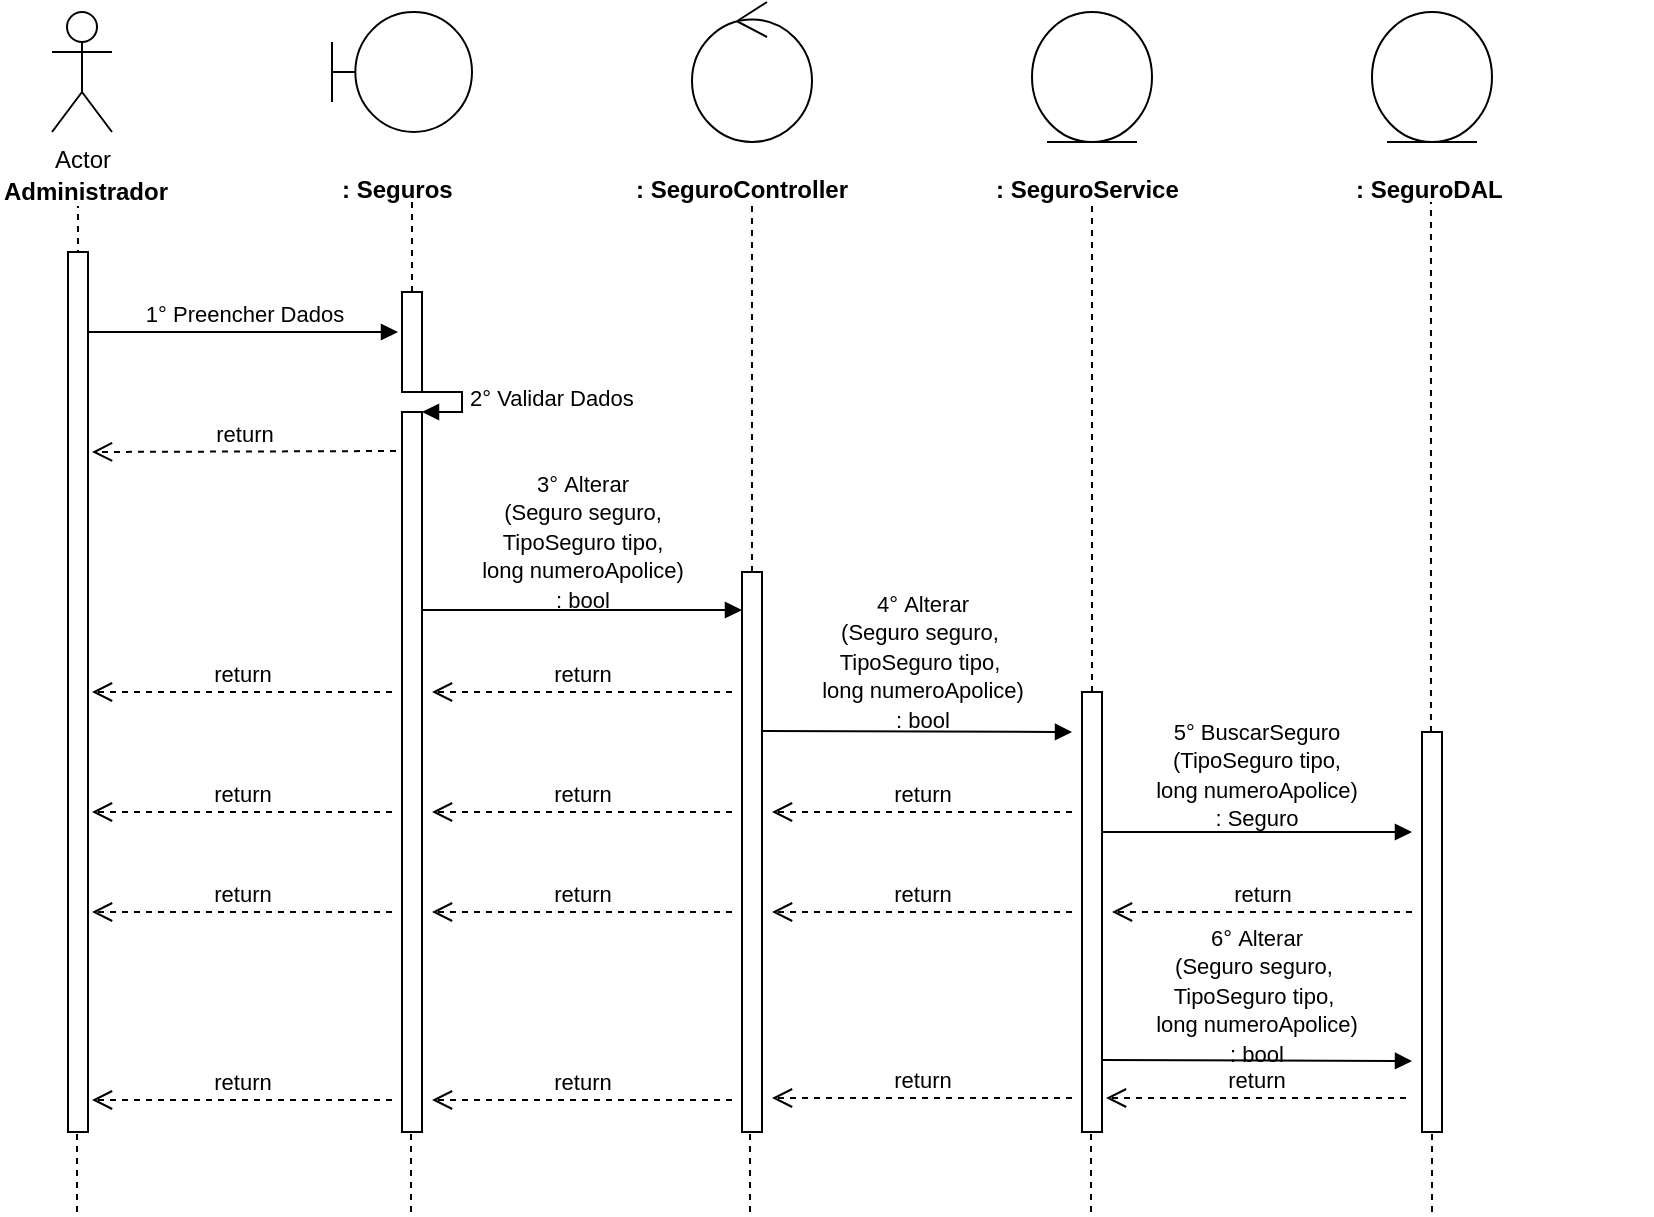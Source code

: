 <mxfile version="12.2.9" type="device" pages="1"><diagram id="5PIvMLJFDgbBGWH3Ssnq" name="Page-1"><mxGraphModel dx="984" dy="349" grid="1" gridSize="10" guides="1" tooltips="1" connect="1" arrows="1" fold="1" page="1" pageScale="1" pageWidth="827" pageHeight="1169" math="0" shadow="0"><root><mxCell id="0"/><mxCell id="1" parent="0"/><mxCell id="0rl8sCd2smoYntP0GRUY-1" value="Actor" style="shape=umlActor;verticalLabelPosition=bottom;labelBackgroundColor=#ffffff;verticalAlign=top;html=1;" parent="1" vertex="1"><mxGeometry x="120" y="40" width="30" height="60" as="geometry"/></mxCell><mxCell id="0rl8sCd2smoYntP0GRUY-3" value="&lt;b&gt;Administrador&lt;/b&gt;" style="text;html=1;resizable=0;points=[];autosize=1;align=left;verticalAlign=top;spacingTop=-4;" parent="1" vertex="1"><mxGeometry x="94" y="120" width="100" height="20" as="geometry"/></mxCell><mxCell id="0rl8sCd2smoYntP0GRUY-4" value="" style="endArrow=none;dashed=1;html=1;entryX=0.511;entryY=1.25;entryDx=0;entryDy=0;entryPerimeter=0;" parent="1" edge="1"><mxGeometry width="50" height="50" relative="1" as="geometry"><mxPoint x="133" y="480" as="sourcePoint"/><mxPoint x="132.99" y="137" as="targetPoint"/></mxGeometry></mxCell><mxCell id="0rl8sCd2smoYntP0GRUY-8" value="" style="shape=umlBoundary;whiteSpace=wrap;html=1;" parent="1" vertex="1"><mxGeometry x="260" y="40" width="70" height="60" as="geometry"/></mxCell><mxCell id="0rl8sCd2smoYntP0GRUY-11" value="&lt;b&gt;: Seguros&lt;/b&gt;" style="text;html=1;" parent="1" vertex="1"><mxGeometry x="263" y="115" width="150" height="30" as="geometry"/></mxCell><mxCell id="0rl8sCd2smoYntP0GRUY-12" value="" style="endArrow=none;dashed=1;html=1;entryX=0.511;entryY=1.25;entryDx=0;entryDy=0;entryPerimeter=0;" parent="1" source="0rl8sCd2smoYntP0GRUY-24" edge="1"><mxGeometry width="50" height="50" relative="1" as="geometry"><mxPoint x="300" y="480" as="sourcePoint"/><mxPoint x="299.99" y="135" as="targetPoint"/></mxGeometry></mxCell><mxCell id="0rl8sCd2smoYntP0GRUY-13" value="" style="ellipse;shape=umlControl;whiteSpace=wrap;html=1;" parent="1" vertex="1"><mxGeometry x="440" y="35" width="60" height="70" as="geometry"/></mxCell><mxCell id="0rl8sCd2smoYntP0GRUY-14" value="&lt;b&gt;: SeguroController&lt;/b&gt;" style="text;html=1;" parent="1" vertex="1"><mxGeometry x="410" y="115" width="150" height="30" as="geometry"/></mxCell><mxCell id="0rl8sCd2smoYntP0GRUY-15" value="" style="endArrow=none;dashed=1;html=1;entryX=0.511;entryY=1.25;entryDx=0;entryDy=0;entryPerimeter=0;" parent="1" source="0rl8sCd2smoYntP0GRUY-33" edge="1"><mxGeometry width="50" height="50" relative="1" as="geometry"><mxPoint x="470" y="480" as="sourcePoint"/><mxPoint x="469.99" y="135" as="targetPoint"/></mxGeometry></mxCell><mxCell id="0rl8sCd2smoYntP0GRUY-16" value="" style="ellipse;shape=umlEntity;whiteSpace=wrap;html=1;" parent="1" vertex="1"><mxGeometry x="610" y="40" width="60" height="65" as="geometry"/></mxCell><mxCell id="0rl8sCd2smoYntP0GRUY-17" value="&lt;b&gt;: SeguroService&lt;/b&gt;" style="text;html=1;" parent="1" vertex="1"><mxGeometry x="590" y="115" width="150" height="30" as="geometry"/></mxCell><mxCell id="0rl8sCd2smoYntP0GRUY-18" value="" style="ellipse;shape=umlEntity;whiteSpace=wrap;html=1;" parent="1" vertex="1"><mxGeometry x="780" y="40" width="60" height="65" as="geometry"/></mxCell><mxCell id="0rl8sCd2smoYntP0GRUY-19" value="&lt;b&gt;: SeguroDAL&lt;/b&gt;" style="text;html=1;" parent="1" vertex="1"><mxGeometry x="770" y="115" width="150" height="30" as="geometry"/></mxCell><mxCell id="0rl8sCd2smoYntP0GRUY-20" value="" style="endArrow=none;dashed=1;html=1;entryX=0.511;entryY=1.25;entryDx=0;entryDy=0;entryPerimeter=0;" parent="1" source="0rl8sCd2smoYntP0GRUY-40" edge="1"><mxGeometry width="50" height="50" relative="1" as="geometry"><mxPoint x="640" y="479" as="sourcePoint"/><mxPoint x="639.99" y="134" as="targetPoint"/></mxGeometry></mxCell><mxCell id="0rl8sCd2smoYntP0GRUY-21" value="" style="endArrow=none;dashed=1;html=1;entryX=0.511;entryY=1.25;entryDx=0;entryDy=0;entryPerimeter=0;" parent="1" source="0rl8sCd2smoYntP0GRUY-45" edge="1"><mxGeometry width="50" height="50" relative="1" as="geometry"><mxPoint x="809.5" y="480" as="sourcePoint"/><mxPoint x="809.49" y="135" as="targetPoint"/></mxGeometry></mxCell><mxCell id="0rl8sCd2smoYntP0GRUY-22" value="1° Preencher Dados" style="html=1;verticalAlign=bottom;endArrow=block;" parent="1" source="0rl8sCd2smoYntP0GRUY-37" edge="1"><mxGeometry width="80" relative="1" as="geometry"><mxPoint x="133" y="200" as="sourcePoint"/><mxPoint x="293" y="200" as="targetPoint"/><mxPoint as="offset"/></mxGeometry></mxCell><mxCell id="0rl8sCd2smoYntP0GRUY-24" value="" style="html=1;points=[];perimeter=orthogonalPerimeter;" parent="1" vertex="1"><mxGeometry x="295" y="180" width="10" height="50" as="geometry"/></mxCell><mxCell id="0rl8sCd2smoYntP0GRUY-25" value="" style="endArrow=none;dashed=1;html=1;entryX=0.511;entryY=1.25;entryDx=0;entryDy=0;entryPerimeter=0;" parent="1" source="0rl8sCd2smoYntP0GRUY-26" target="0rl8sCd2smoYntP0GRUY-24" edge="1"><mxGeometry width="50" height="50" relative="1" as="geometry"><mxPoint x="300" y="480" as="sourcePoint"/><mxPoint x="299.99" y="135" as="targetPoint"/></mxGeometry></mxCell><mxCell id="0rl8sCd2smoYntP0GRUY-27" value="2° Validar Dados" style="edgeStyle=orthogonalEdgeStyle;html=1;align=left;spacingLeft=2;endArrow=block;rounded=0;entryX=1;entryY=0;" parent="1" target="0rl8sCd2smoYntP0GRUY-26" edge="1"><mxGeometry relative="1" as="geometry"><mxPoint x="300" y="230" as="sourcePoint"/><Array as="points"><mxPoint x="325" y="230"/></Array></mxGeometry></mxCell><mxCell id="0rl8sCd2smoYntP0GRUY-26" value="" style="html=1;points=[];perimeter=orthogonalPerimeter;" parent="1" vertex="1"><mxGeometry x="295" y="240" width="10" height="360" as="geometry"/></mxCell><mxCell id="0rl8sCd2smoYntP0GRUY-29" value="return" style="html=1;verticalAlign=bottom;endArrow=open;dashed=1;endSize=8;" parent="1" edge="1"><mxGeometry relative="1" as="geometry"><mxPoint x="292" y="259.5" as="sourcePoint"/><mxPoint x="140" y="260" as="targetPoint"/></mxGeometry></mxCell><mxCell id="0rl8sCd2smoYntP0GRUY-30" value="" style="html=1;verticalAlign=bottom;endArrow=block;" parent="1" edge="1"><mxGeometry width="80" relative="1" as="geometry"><mxPoint x="305" y="339" as="sourcePoint"/><mxPoint x="465" y="339" as="targetPoint"/></mxGeometry></mxCell><mxCell id="0rl8sCd2smoYntP0GRUY-31" value="&lt;span style=&quot;font-size: 11px&quot;&gt;3°&amp;nbsp;&lt;/span&gt;&lt;span style=&quot;font-size: 11px&quot;&gt;Alterar&lt;br&gt;(Seguro seguro, &lt;br&gt;TipoSeguro tipo, &lt;br&gt;long numeroApolice)&lt;br&gt;: bool&lt;br&gt;&lt;/span&gt;" style="text;html=1;resizable=0;points=[];autosize=1;align=center;verticalAlign=top;spacingTop=-4;" parent="1" vertex="1"><mxGeometry x="325" y="266" width="120" height="70" as="geometry"/></mxCell><mxCell id="0rl8sCd2smoYntP0GRUY-33" value="" style="html=1;points=[];perimeter=orthogonalPerimeter;" parent="1" vertex="1"><mxGeometry x="465" y="320" width="10" height="280" as="geometry"/></mxCell><mxCell id="0rl8sCd2smoYntP0GRUY-35" value="return" style="html=1;verticalAlign=bottom;endArrow=open;dashed=1;endSize=8;" parent="1" edge="1"><mxGeometry relative="1" as="geometry"><mxPoint x="460" y="380" as="sourcePoint"/><mxPoint x="310" y="380" as="targetPoint"/></mxGeometry></mxCell><mxCell id="0rl8sCd2smoYntP0GRUY-36" value="return" style="html=1;verticalAlign=bottom;endArrow=open;dashed=1;endSize=8;" parent="1" edge="1"><mxGeometry relative="1" as="geometry"><mxPoint x="290" y="380" as="sourcePoint"/><mxPoint x="140" y="380" as="targetPoint"/></mxGeometry></mxCell><mxCell id="0rl8sCd2smoYntP0GRUY-37" value="" style="html=1;points=[];perimeter=orthogonalPerimeter;" parent="1" vertex="1"><mxGeometry x="128" y="160" width="10" height="440" as="geometry"/></mxCell><mxCell id="0rl8sCd2smoYntP0GRUY-39" value="" style="html=1;verticalAlign=bottom;endArrow=block;" parent="1" edge="1"><mxGeometry width="80" relative="1" as="geometry"><mxPoint x="475" y="399.5" as="sourcePoint"/><mxPoint x="630" y="400" as="targetPoint"/></mxGeometry></mxCell><mxCell id="0rl8sCd2smoYntP0GRUY-40" value="" style="html=1;points=[];perimeter=orthogonalPerimeter;" parent="1" vertex="1"><mxGeometry x="635" y="380" width="10" height="220" as="geometry"/></mxCell><mxCell id="0rl8sCd2smoYntP0GRUY-42" value="return" style="html=1;verticalAlign=bottom;endArrow=open;dashed=1;endSize=8;" parent="1" edge="1"><mxGeometry relative="1" as="geometry"><mxPoint x="630" y="440" as="sourcePoint"/><mxPoint x="480" y="440" as="targetPoint"/></mxGeometry></mxCell><mxCell id="0rl8sCd2smoYntP0GRUY-43" value="return" style="html=1;verticalAlign=bottom;endArrow=open;dashed=1;endSize=8;" parent="1" edge="1"><mxGeometry relative="1" as="geometry"><mxPoint x="460" y="440" as="sourcePoint"/><mxPoint x="310" y="440" as="targetPoint"/></mxGeometry></mxCell><mxCell id="0rl8sCd2smoYntP0GRUY-44" value="return" style="html=1;verticalAlign=bottom;endArrow=open;dashed=1;endSize=8;" parent="1" edge="1"><mxGeometry relative="1" as="geometry"><mxPoint x="290" y="440" as="sourcePoint"/><mxPoint x="140" y="440" as="targetPoint"/></mxGeometry></mxCell><mxCell id="0rl8sCd2smoYntP0GRUY-45" value="" style="html=1;points=[];perimeter=orthogonalPerimeter;" parent="1" vertex="1"><mxGeometry x="805" y="400" width="10" height="200" as="geometry"/></mxCell><mxCell id="0rl8sCd2smoYntP0GRUY-49" value="" style="html=1;verticalAlign=bottom;endArrow=block;" parent="1" edge="1"><mxGeometry width="80" relative="1" as="geometry"><mxPoint x="645" y="450" as="sourcePoint"/><mxPoint x="800" y="450" as="targetPoint"/></mxGeometry></mxCell><mxCell id="0rl8sCd2smoYntP0GRUY-50" value="return" style="html=1;verticalAlign=bottom;endArrow=open;dashed=1;endSize=8;" parent="1" edge="1"><mxGeometry relative="1" as="geometry"><mxPoint x="800" y="490" as="sourcePoint"/><mxPoint x="650" y="490" as="targetPoint"/></mxGeometry></mxCell><mxCell id="0rl8sCd2smoYntP0GRUY-51" value="return" style="html=1;verticalAlign=bottom;endArrow=open;dashed=1;endSize=8;" parent="1" edge="1"><mxGeometry relative="1" as="geometry"><mxPoint x="630" y="490" as="sourcePoint"/><mxPoint x="480" y="490" as="targetPoint"/></mxGeometry></mxCell><mxCell id="0rl8sCd2smoYntP0GRUY-52" value="return" style="html=1;verticalAlign=bottom;endArrow=open;dashed=1;endSize=8;" parent="1" edge="1"><mxGeometry relative="1" as="geometry"><mxPoint x="460" y="490" as="sourcePoint"/><mxPoint x="310" y="490" as="targetPoint"/></mxGeometry></mxCell><mxCell id="0rl8sCd2smoYntP0GRUY-53" value="return" style="html=1;verticalAlign=bottom;endArrow=open;dashed=1;endSize=8;" parent="1" edge="1"><mxGeometry relative="1" as="geometry"><mxPoint x="290" y="490" as="sourcePoint"/><mxPoint x="140" y="490" as="targetPoint"/></mxGeometry></mxCell><mxCell id="0rl8sCd2smoYntP0GRUY-55" value="" style="html=1;verticalAlign=bottom;endArrow=block;" parent="1" edge="1"><mxGeometry width="80" relative="1" as="geometry"><mxPoint x="645" y="564" as="sourcePoint"/><mxPoint x="800" y="564.5" as="targetPoint"/></mxGeometry></mxCell><mxCell id="0rl8sCd2smoYntP0GRUY-56" value="return" style="html=1;verticalAlign=bottom;endArrow=open;dashed=1;endSize=8;" parent="1" edge="1"><mxGeometry relative="1" as="geometry"><mxPoint x="797" y="583" as="sourcePoint"/><mxPoint x="647" y="583" as="targetPoint"/></mxGeometry></mxCell><mxCell id="0rl8sCd2smoYntP0GRUY-57" value="return" style="html=1;verticalAlign=bottom;endArrow=open;dashed=1;endSize=8;" parent="1" edge="1"><mxGeometry relative="1" as="geometry"><mxPoint x="630" y="583" as="sourcePoint"/><mxPoint x="480" y="583" as="targetPoint"/></mxGeometry></mxCell><mxCell id="0rl8sCd2smoYntP0GRUY-58" value="return" style="html=1;verticalAlign=bottom;endArrow=open;dashed=1;endSize=8;" parent="1" edge="1"><mxGeometry relative="1" as="geometry"><mxPoint x="460" y="584" as="sourcePoint"/><mxPoint x="310" y="584" as="targetPoint"/></mxGeometry></mxCell><mxCell id="0rl8sCd2smoYntP0GRUY-59" value="return" style="html=1;verticalAlign=bottom;endArrow=open;dashed=1;endSize=8;" parent="1" edge="1"><mxGeometry relative="1" as="geometry"><mxPoint x="290" y="584" as="sourcePoint"/><mxPoint x="140" y="584" as="targetPoint"/></mxGeometry></mxCell><mxCell id="0rl8sCd2smoYntP0GRUY-60" value="" style="endArrow=none;dashed=1;html=1;" parent="1" edge="1"><mxGeometry width="50" height="50" relative="1" as="geometry"><mxPoint x="132.5" y="640" as="sourcePoint"/><mxPoint x="132.5" y="600" as="targetPoint"/></mxGeometry></mxCell><mxCell id="0rl8sCd2smoYntP0GRUY-61" value="" style="endArrow=none;dashed=1;html=1;" parent="1" edge="1"><mxGeometry width="50" height="50" relative="1" as="geometry"><mxPoint x="299.5" y="640" as="sourcePoint"/><mxPoint x="299.5" y="600" as="targetPoint"/></mxGeometry></mxCell><mxCell id="0rl8sCd2smoYntP0GRUY-62" value="" style="endArrow=none;dashed=1;html=1;" parent="1" edge="1"><mxGeometry width="50" height="50" relative="1" as="geometry"><mxPoint x="469" y="640" as="sourcePoint"/><mxPoint x="469" y="600" as="targetPoint"/></mxGeometry></mxCell><mxCell id="0rl8sCd2smoYntP0GRUY-63" value="" style="endArrow=none;dashed=1;html=1;" parent="1" edge="1"><mxGeometry width="50" height="50" relative="1" as="geometry"><mxPoint x="639.5" y="640" as="sourcePoint"/><mxPoint x="639.5" y="600" as="targetPoint"/></mxGeometry></mxCell><mxCell id="0rl8sCd2smoYntP0GRUY-64" value="" style="endArrow=none;dashed=1;html=1;" parent="1" edge="1"><mxGeometry width="50" height="50" relative="1" as="geometry"><mxPoint x="810" y="640" as="sourcePoint"/><mxPoint x="810" y="600" as="targetPoint"/></mxGeometry></mxCell><mxCell id="TjRVzkxQD6MoFIfPdHV0-2" value="&lt;span style=&quot;font-size: 11px&quot;&gt;4°&amp;nbsp;&lt;/span&gt;&lt;span style=&quot;font-size: 11px&quot;&gt;Alterar&lt;/span&gt;&lt;br style=&quot;font-size: 11px&quot;&gt;&lt;span style=&quot;font-size: 11px&quot;&gt;(Seguro seguro,&amp;nbsp;&lt;/span&gt;&lt;br style=&quot;font-size: 11px&quot;&gt;&lt;span style=&quot;font-size: 11px&quot;&gt;TipoSeguro tipo,&amp;nbsp;&lt;/span&gt;&lt;br style=&quot;font-size: 11px&quot;&gt;&lt;span style=&quot;font-size: 11px&quot;&gt;long numeroApolice)&lt;/span&gt;&lt;br style=&quot;font-size: 11px&quot;&gt;&lt;span style=&quot;font-size: 11px&quot;&gt;: bool&lt;/span&gt;" style="text;html=1;resizable=0;points=[];autosize=1;align=center;verticalAlign=top;spacingTop=-4;" parent="1" vertex="1"><mxGeometry x="495" y="326" width="120" height="70" as="geometry"/></mxCell><mxCell id="TjRVzkxQD6MoFIfPdHV0-3" value="&lt;span style=&quot;font-size: 11px&quot;&gt;5° BuscarSeguro&lt;br&gt;(TipoSeguro tipo, &lt;br&gt;long numeroApolice) &lt;br&gt;: Seguro&lt;/span&gt;" style="text;html=1;resizable=0;points=[];autosize=1;align=center;verticalAlign=top;spacingTop=-4;" parent="1" vertex="1"><mxGeometry x="662" y="390" width="120" height="60" as="geometry"/></mxCell><mxCell id="TjRVzkxQD6MoFIfPdHV0-4" value="&lt;span style=&quot;font-size: 11px&quot;&gt;6°&amp;nbsp;&lt;/span&gt;&lt;span style=&quot;font-size: 11px&quot;&gt;Alterar&lt;/span&gt;&lt;br style=&quot;font-size: 11px&quot;&gt;&lt;span style=&quot;font-size: 11px&quot;&gt;(Seguro seguro,&amp;nbsp;&lt;/span&gt;&lt;br style=&quot;font-size: 11px&quot;&gt;&lt;span style=&quot;font-size: 11px&quot;&gt;TipoSeguro tipo,&amp;nbsp;&lt;/span&gt;&lt;br style=&quot;font-size: 11px&quot;&gt;&lt;span style=&quot;font-size: 11px&quot;&gt;long numeroApolice)&lt;/span&gt;&lt;br style=&quot;font-size: 11px&quot;&gt;&lt;span style=&quot;font-size: 11px&quot;&gt;: bool&lt;/span&gt;" style="text;html=1;resizable=0;points=[];autosize=1;align=center;verticalAlign=top;spacingTop=-4;" parent="1" vertex="1"><mxGeometry x="662" y="493" width="120" height="70" as="geometry"/></mxCell></root></mxGraphModel></diagram></mxfile>